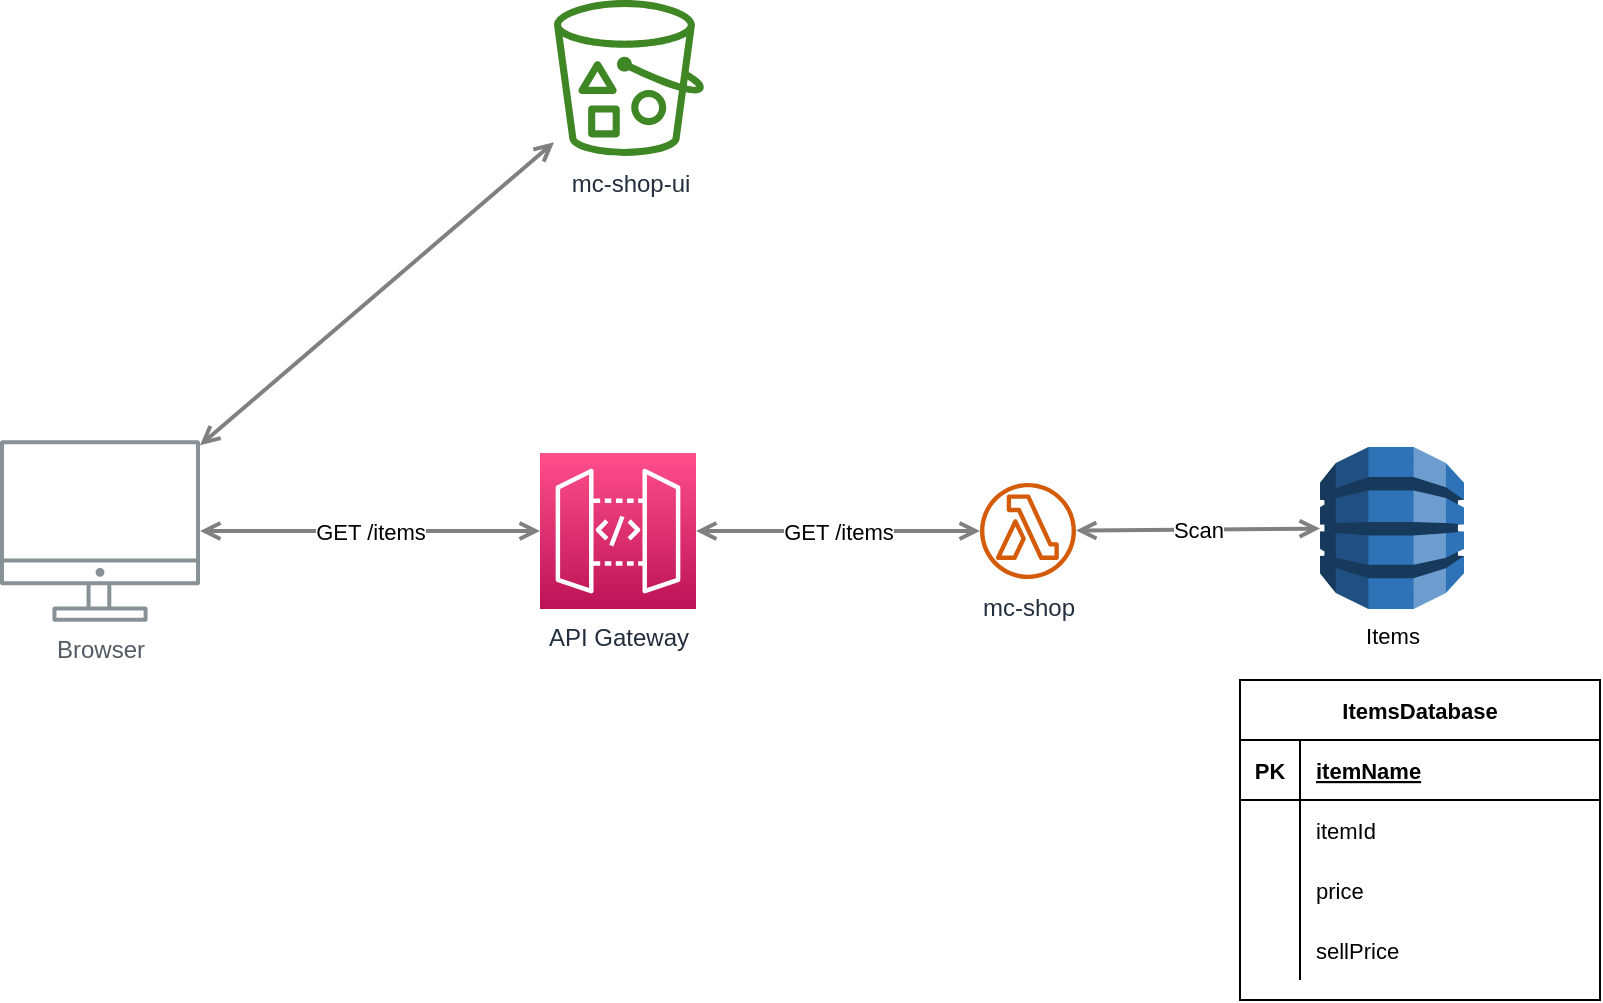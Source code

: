 <mxfile version="19.0.3" type="device"><diagram id="Ht1M8jgEwFfnCIfOTk4-" name="Page-1"><mxGraphModel dx="1106" dy="822" grid="1" gridSize="10" guides="1" tooltips="1" connect="1" arrows="1" fold="1" page="1" pageScale="1" pageWidth="1169" pageHeight="827" math="0" shadow="0"><root><mxCell id="0"/><mxCell id="1" parent="0"/><mxCell id="llxKHlnonrPXogJkhXh3-3" style="shape=connector;rounded=0;orthogonalLoop=1;jettySize=auto;html=1;labelBackgroundColor=default;fontFamily=Helvetica;fontSize=11;fontColor=default;startArrow=open;startFill=0;endArrow=open;endFill=0;strokeColor=#808080;strokeWidth=2;elbow=vertical;" parent="1" source="UEzPUAAOIrF-is8g5C7q-109" target="llxKHlnonrPXogJkhXh3-6" edge="1"><mxGeometry relative="1" as="geometry"><mxPoint x="540" y="220.095" as="targetPoint"/></mxGeometry></mxCell><mxCell id="llxKHlnonrPXogJkhXh3-5" value="GET /items" style="edgeStyle=none;shape=connector;rounded=0;orthogonalLoop=1;jettySize=auto;html=1;labelBackgroundColor=default;fontFamily=Helvetica;fontSize=11;fontColor=default;startArrow=open;startFill=0;endArrow=open;endFill=0;strokeColor=#808080;strokeWidth=2;elbow=vertical;" parent="1" source="UEzPUAAOIrF-is8g5C7q-109" target="llxKHlnonrPXogJkhXh3-4" edge="1"><mxGeometry relative="1" as="geometry"/></mxCell><mxCell id="UEzPUAAOIrF-is8g5C7q-109" value="Browser" style="outlineConnect=0;gradientColor=none;fontColor=#545B64;strokeColor=none;fillColor=#879196;dashed=0;verticalLabelPosition=bottom;verticalAlign=top;align=center;html=1;fontSize=12;fontStyle=0;aspect=fixed;shape=mxgraph.aws4.illustration_desktop;pointerEvents=1;labelBackgroundColor=#ffffff;" parent="1" vertex="1"><mxGeometry x="270" y="350" width="100" height="91" as="geometry"/></mxCell><mxCell id="llxKHlnonrPXogJkhXh3-8" value="GET /items" style="edgeStyle=none;shape=connector;rounded=0;orthogonalLoop=1;jettySize=auto;html=1;labelBackgroundColor=default;fontFamily=Helvetica;fontSize=11;fontColor=default;startArrow=open;startFill=0;endArrow=open;endFill=0;strokeColor=#808080;strokeWidth=2;elbow=vertical;" parent="1" source="llxKHlnonrPXogJkhXh3-4" target="llxKHlnonrPXogJkhXh3-7" edge="1"><mxGeometry relative="1" as="geometry"/></mxCell><mxCell id="llxKHlnonrPXogJkhXh3-4" value="&lt;div&gt;API Gateway&lt;/div&gt;" style="sketch=0;points=[[0,0,0],[0.25,0,0],[0.5,0,0],[0.75,0,0],[1,0,0],[0,1,0],[0.25,1,0],[0.5,1,0],[0.75,1,0],[1,1,0],[0,0.25,0],[0,0.5,0],[0,0.75,0],[1,0.25,0],[1,0.5,0],[1,0.75,0]];outlineConnect=0;fontColor=#232F3E;gradientColor=#FF4F8B;gradientDirection=north;fillColor=#BC1356;strokeColor=#ffffff;dashed=0;verticalLabelPosition=bottom;verticalAlign=top;align=center;html=1;fontSize=12;fontStyle=0;aspect=fixed;shape=mxgraph.aws4.resourceIcon;resIcon=mxgraph.aws4.api_gateway;fontFamily=Helvetica;" parent="1" vertex="1"><mxGeometry x="540" y="356.5" width="78" height="78" as="geometry"/></mxCell><mxCell id="llxKHlnonrPXogJkhXh3-6" value="&lt;div&gt;mc-shop-ui&lt;/div&gt;" style="sketch=0;outlineConnect=0;fontColor=#232F3E;gradientColor=none;fillColor=#3F8624;strokeColor=none;dashed=0;verticalLabelPosition=bottom;verticalAlign=top;align=center;html=1;fontSize=12;fontStyle=0;aspect=fixed;pointerEvents=1;shape=mxgraph.aws4.bucket_with_objects;fontFamily=Helvetica;" parent="1" vertex="1"><mxGeometry x="547" y="130" width="75" height="78" as="geometry"/></mxCell><mxCell id="llxKHlnonrPXogJkhXh3-10" value="Scan" style="edgeStyle=none;shape=connector;rounded=0;orthogonalLoop=1;jettySize=auto;html=1;labelBackgroundColor=default;fontFamily=Helvetica;fontSize=11;fontColor=default;startArrow=open;startFill=0;endArrow=open;endFill=0;strokeColor=#808080;strokeWidth=2;elbow=vertical;" parent="1" source="llxKHlnonrPXogJkhXh3-7" target="llxKHlnonrPXogJkhXh3-9" edge="1"><mxGeometry relative="1" as="geometry"/></mxCell><mxCell id="llxKHlnonrPXogJkhXh3-7" value="&lt;div&gt;mc-shop&lt;/div&gt;" style="sketch=0;outlineConnect=0;fontColor=#232F3E;gradientColor=none;fillColor=#D45B07;strokeColor=none;dashed=0;verticalLabelPosition=bottom;verticalAlign=top;align=center;html=1;fontSize=12;fontStyle=0;aspect=fixed;pointerEvents=1;shape=mxgraph.aws4.lambda_function;fontFamily=Helvetica;" parent="1" vertex="1"><mxGeometry x="760" y="371.5" width="48" height="48" as="geometry"/></mxCell><mxCell id="llxKHlnonrPXogJkhXh3-9" value="Items" style="outlineConnect=0;dashed=0;verticalLabelPosition=bottom;verticalAlign=top;align=center;html=1;shape=mxgraph.aws3.dynamo_db;fillColor=#2E73B8;gradientColor=none;fontFamily=Helvetica;fontSize=11;fontColor=default;" parent="1" vertex="1"><mxGeometry x="930" y="353.5" width="72" height="81" as="geometry"/></mxCell><mxCell id="llxKHlnonrPXogJkhXh3-13" value="ItemsDatabase" style="shape=table;startSize=30;container=1;collapsible=1;childLayout=tableLayout;fixedRows=1;rowLines=0;fontStyle=1;align=center;resizeLast=1;fontFamily=Helvetica;fontSize=11;fontColor=default;" parent="1" vertex="1"><mxGeometry x="890" y="470" width="180" height="160" as="geometry"/></mxCell><mxCell id="llxKHlnonrPXogJkhXh3-14" value="" style="shape=tableRow;horizontal=0;startSize=0;swimlaneHead=0;swimlaneBody=0;fillColor=none;collapsible=0;dropTarget=0;points=[[0,0.5],[1,0.5]];portConstraint=eastwest;top=0;left=0;right=0;bottom=1;fontFamily=Helvetica;fontSize=11;fontColor=default;" parent="llxKHlnonrPXogJkhXh3-13" vertex="1"><mxGeometry y="30" width="180" height="30" as="geometry"/></mxCell><mxCell id="llxKHlnonrPXogJkhXh3-15" value="PK" style="shape=partialRectangle;connectable=0;fillColor=none;top=0;left=0;bottom=0;right=0;fontStyle=1;overflow=hidden;fontFamily=Helvetica;fontSize=11;fontColor=default;" parent="llxKHlnonrPXogJkhXh3-14" vertex="1"><mxGeometry width="30" height="30" as="geometry"><mxRectangle width="30" height="30" as="alternateBounds"/></mxGeometry></mxCell><mxCell id="llxKHlnonrPXogJkhXh3-16" value="itemName" style="shape=partialRectangle;connectable=0;fillColor=none;top=0;left=0;bottom=0;right=0;align=left;spacingLeft=6;fontStyle=5;overflow=hidden;fontFamily=Helvetica;fontSize=11;fontColor=default;" parent="llxKHlnonrPXogJkhXh3-14" vertex="1"><mxGeometry x="30" width="150" height="30" as="geometry"><mxRectangle width="150" height="30" as="alternateBounds"/></mxGeometry></mxCell><mxCell id="llxKHlnonrPXogJkhXh3-17" value="" style="shape=tableRow;horizontal=0;startSize=0;swimlaneHead=0;swimlaneBody=0;fillColor=none;collapsible=0;dropTarget=0;points=[[0,0.5],[1,0.5]];portConstraint=eastwest;top=0;left=0;right=0;bottom=0;fontFamily=Helvetica;fontSize=11;fontColor=default;" parent="llxKHlnonrPXogJkhXh3-13" vertex="1"><mxGeometry y="60" width="180" height="30" as="geometry"/></mxCell><mxCell id="llxKHlnonrPXogJkhXh3-18" value="" style="shape=partialRectangle;connectable=0;fillColor=none;top=0;left=0;bottom=0;right=0;editable=1;overflow=hidden;fontFamily=Helvetica;fontSize=11;fontColor=default;" parent="llxKHlnonrPXogJkhXh3-17" vertex="1"><mxGeometry width="30" height="30" as="geometry"><mxRectangle width="30" height="30" as="alternateBounds"/></mxGeometry></mxCell><mxCell id="llxKHlnonrPXogJkhXh3-19" value="itemId" style="shape=partialRectangle;connectable=0;fillColor=none;top=0;left=0;bottom=0;right=0;align=left;spacingLeft=6;overflow=hidden;fontFamily=Helvetica;fontSize=11;fontColor=default;" parent="llxKHlnonrPXogJkhXh3-17" vertex="1"><mxGeometry x="30" width="150" height="30" as="geometry"><mxRectangle width="150" height="30" as="alternateBounds"/></mxGeometry></mxCell><mxCell id="llxKHlnonrPXogJkhXh3-20" value="" style="shape=tableRow;horizontal=0;startSize=0;swimlaneHead=0;swimlaneBody=0;fillColor=none;collapsible=0;dropTarget=0;points=[[0,0.5],[1,0.5]];portConstraint=eastwest;top=0;left=0;right=0;bottom=0;fontFamily=Helvetica;fontSize=11;fontColor=default;" parent="llxKHlnonrPXogJkhXh3-13" vertex="1"><mxGeometry y="90" width="180" height="30" as="geometry"/></mxCell><mxCell id="llxKHlnonrPXogJkhXh3-21" value="" style="shape=partialRectangle;connectable=0;fillColor=none;top=0;left=0;bottom=0;right=0;editable=1;overflow=hidden;fontFamily=Helvetica;fontSize=11;fontColor=default;" parent="llxKHlnonrPXogJkhXh3-20" vertex="1"><mxGeometry width="30" height="30" as="geometry"><mxRectangle width="30" height="30" as="alternateBounds"/></mxGeometry></mxCell><mxCell id="llxKHlnonrPXogJkhXh3-22" value="price" style="shape=partialRectangle;connectable=0;fillColor=none;top=0;left=0;bottom=0;right=0;align=left;spacingLeft=6;overflow=hidden;fontFamily=Helvetica;fontSize=11;fontColor=default;" parent="llxKHlnonrPXogJkhXh3-20" vertex="1"><mxGeometry x="30" width="150" height="30" as="geometry"><mxRectangle width="150" height="30" as="alternateBounds"/></mxGeometry></mxCell><mxCell id="llxKHlnonrPXogJkhXh3-23" value="" style="shape=tableRow;horizontal=0;startSize=0;swimlaneHead=0;swimlaneBody=0;fillColor=none;collapsible=0;dropTarget=0;points=[[0,0.5],[1,0.5]];portConstraint=eastwest;top=0;left=0;right=0;bottom=0;fontFamily=Helvetica;fontSize=11;fontColor=default;" parent="llxKHlnonrPXogJkhXh3-13" vertex="1"><mxGeometry y="120" width="180" height="30" as="geometry"/></mxCell><mxCell id="llxKHlnonrPXogJkhXh3-24" value="" style="shape=partialRectangle;connectable=0;fillColor=none;top=0;left=0;bottom=0;right=0;editable=1;overflow=hidden;fontFamily=Helvetica;fontSize=11;fontColor=default;" parent="llxKHlnonrPXogJkhXh3-23" vertex="1"><mxGeometry width="30" height="30" as="geometry"><mxRectangle width="30" height="30" as="alternateBounds"/></mxGeometry></mxCell><mxCell id="llxKHlnonrPXogJkhXh3-25" value="sellPrice" style="shape=partialRectangle;connectable=0;fillColor=none;top=0;left=0;bottom=0;right=0;align=left;spacingLeft=6;overflow=hidden;fontFamily=Helvetica;fontSize=11;fontColor=default;" parent="llxKHlnonrPXogJkhXh3-23" vertex="1"><mxGeometry x="30" width="150" height="30" as="geometry"><mxRectangle width="150" height="30" as="alternateBounds"/></mxGeometry></mxCell></root></mxGraphModel></diagram></mxfile>
